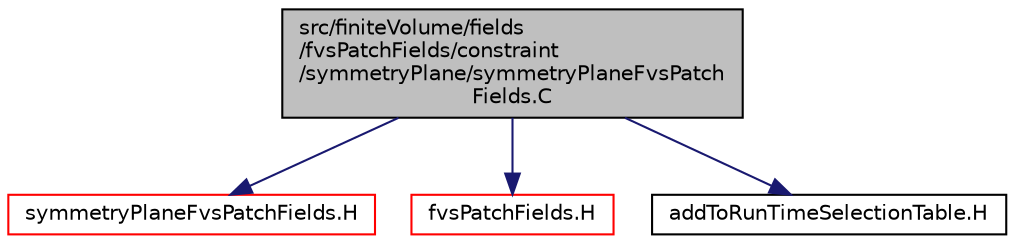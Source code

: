 digraph "src/finiteVolume/fields/fvsPatchFields/constraint/symmetryPlane/symmetryPlaneFvsPatchFields.C"
{
  bgcolor="transparent";
  edge [fontname="Helvetica",fontsize="10",labelfontname="Helvetica",labelfontsize="10"];
  node [fontname="Helvetica",fontsize="10",shape=record];
  Node1 [label="src/finiteVolume/fields\l/fvsPatchFields/constraint\l/symmetryPlane/symmetryPlaneFvsPatch\lFields.C",height=0.2,width=0.4,color="black", fillcolor="grey75", style="filled", fontcolor="black"];
  Node1 -> Node2 [color="midnightblue",fontsize="10",style="solid",fontname="Helvetica"];
  Node2 [label="symmetryPlaneFvsPatchFields.H",height=0.2,width=0.4,color="red",URL="$a05757.html"];
  Node1 -> Node3 [color="midnightblue",fontsize="10",style="solid",fontname="Helvetica"];
  Node3 [label="fvsPatchFields.H",height=0.2,width=0.4,color="red",URL="$a05768.html"];
  Node1 -> Node4 [color="midnightblue",fontsize="10",style="solid",fontname="Helvetica"];
  Node4 [label="addToRunTimeSelectionTable.H",height=0.2,width=0.4,color="black",URL="$a08169.html",tooltip="Macros for easy insertion into run-time selection tables. "];
}
